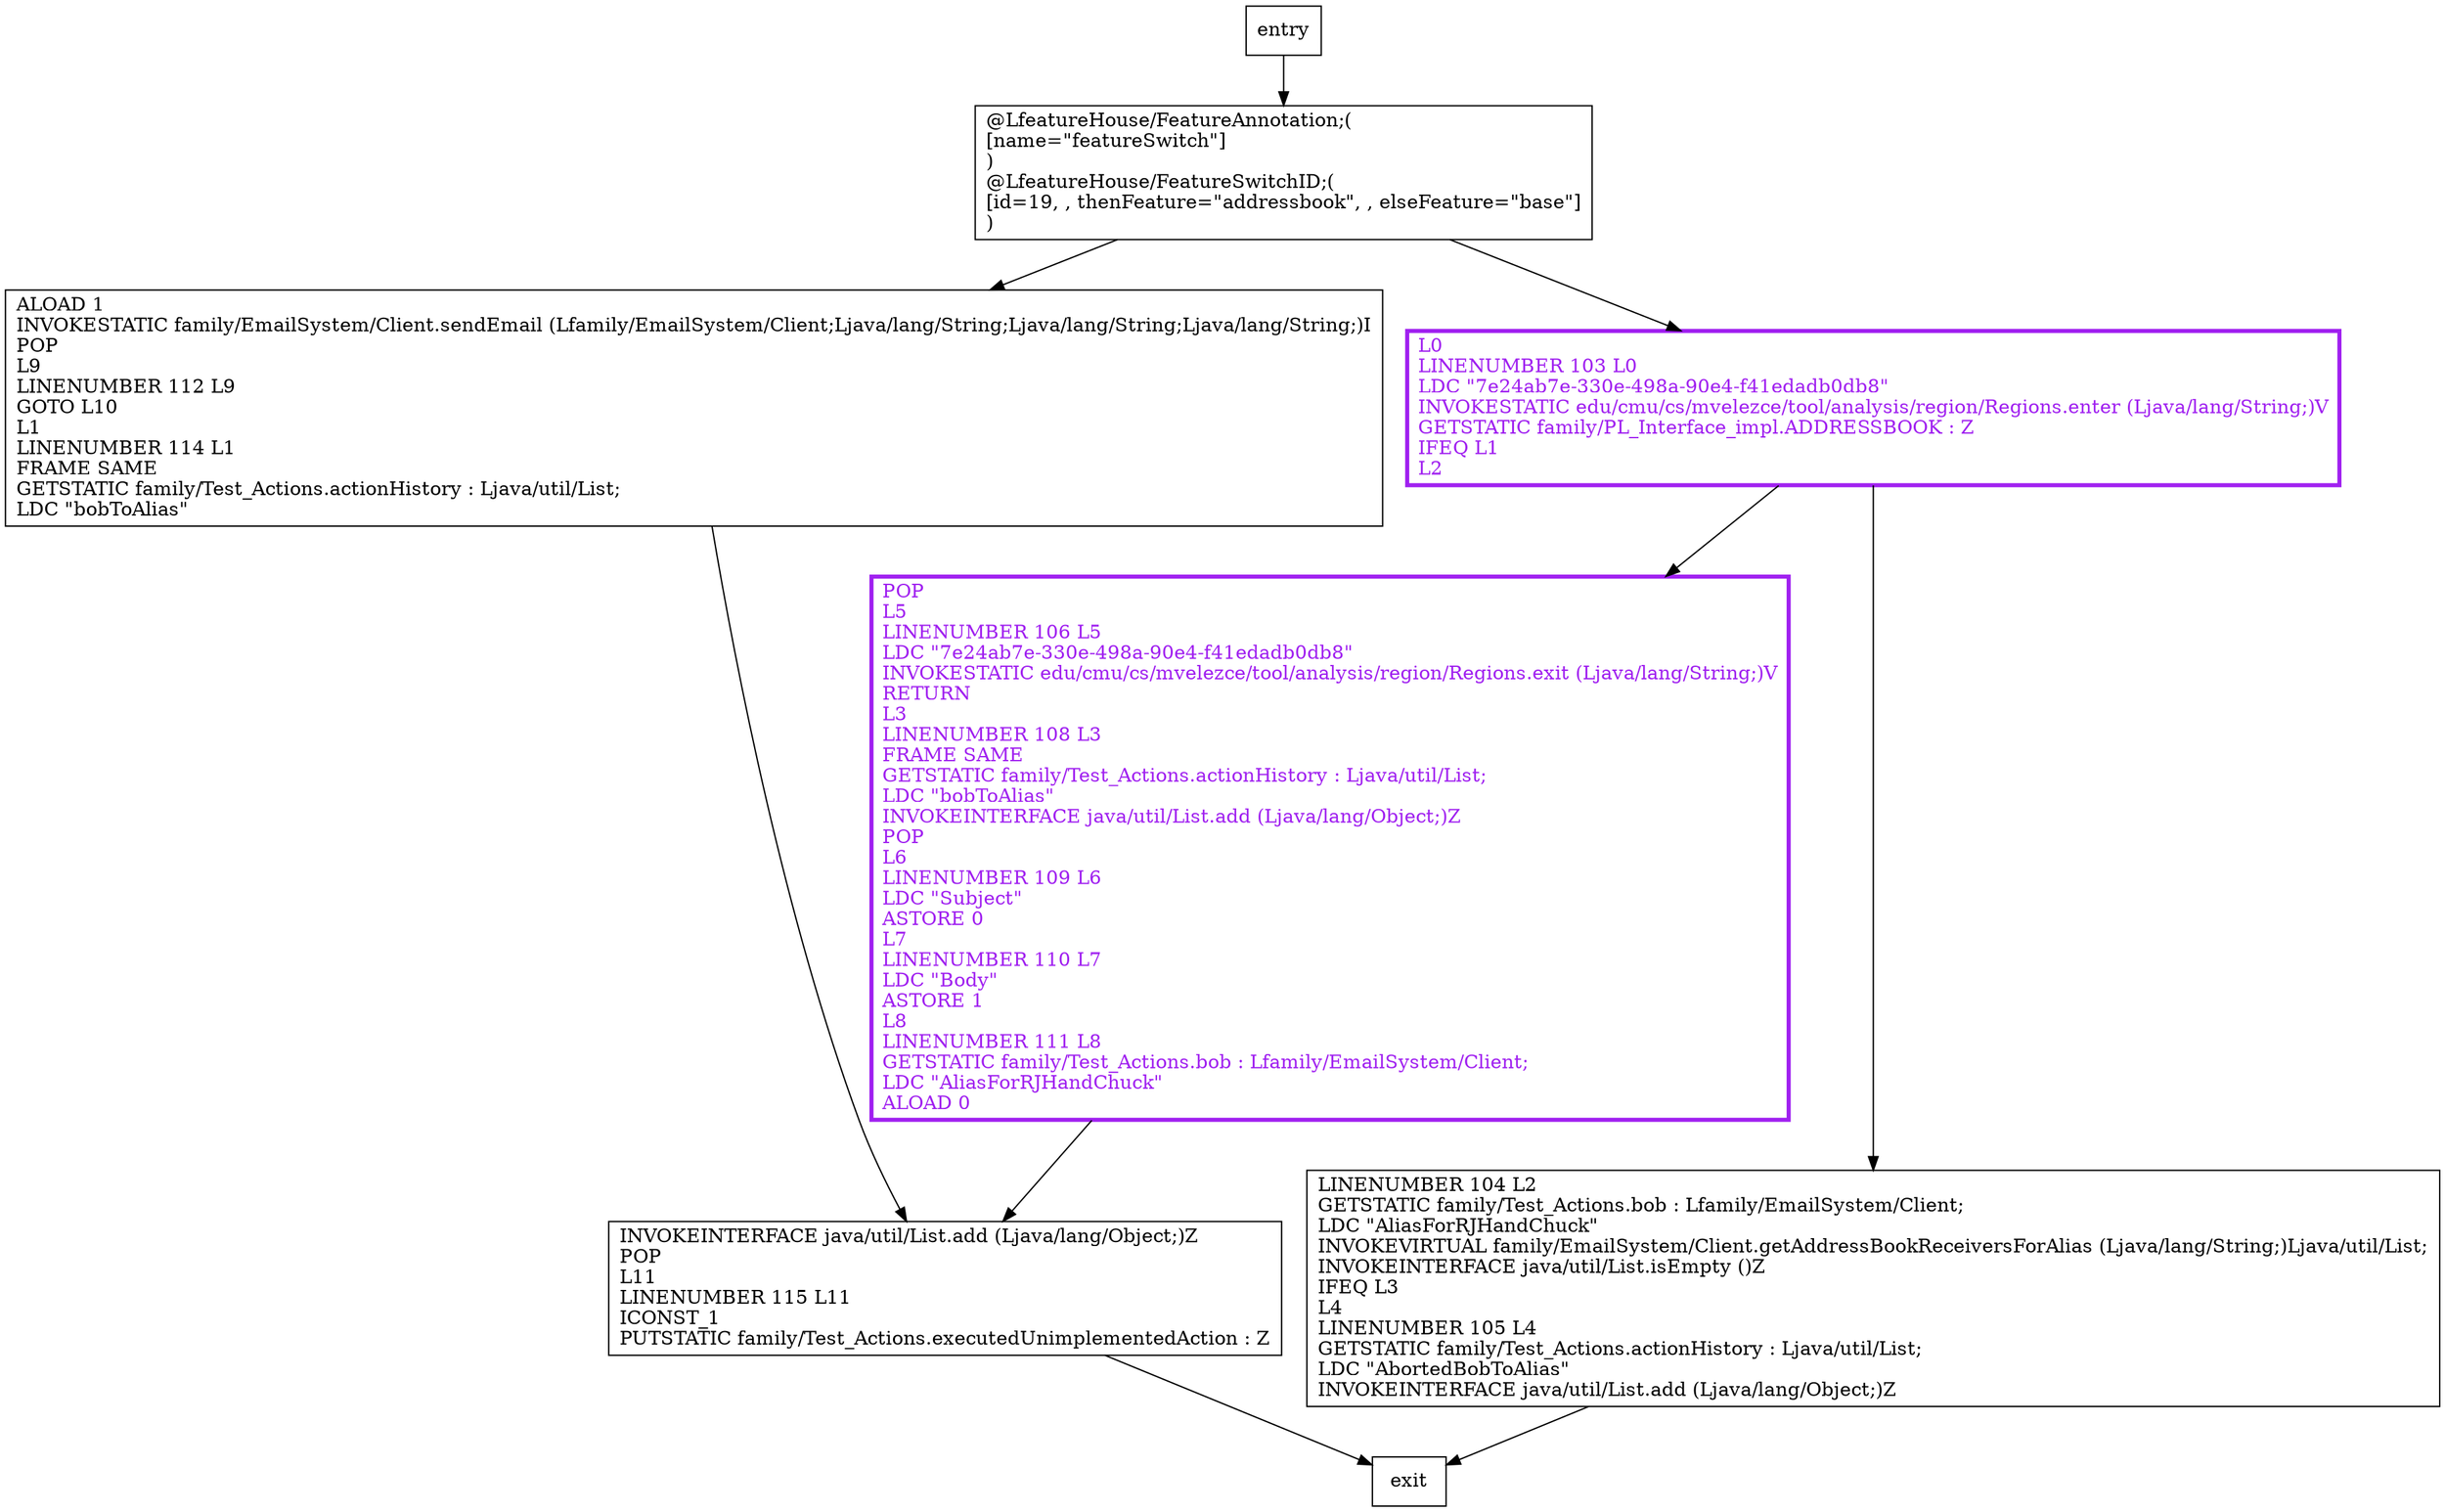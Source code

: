 digraph bobToAlias {
node [shape=record];
1559037239 [label="@LfeatureHouse/FeatureAnnotation;(\l[name=\"featureSwitch\"]\l)\l@LfeatureHouse/FeatureSwitchID;(\l[id=19, , thenFeature=\"addressbook\", , elseFeature=\"base\"]\l)\l"];
1860296143 [label="ALOAD 1\lINVOKESTATIC family/EmailSystem/Client.sendEmail (Lfamily/EmailSystem/Client;Ljava/lang/String;Ljava/lang/String;Ljava/lang/String;)I\lPOP\lL9\lLINENUMBER 112 L9\lGOTO L10\lL1\lLINENUMBER 114 L1\lFRAME SAME\lGETSTATIC family/Test_Actions.actionHistory : Ljava/util/List;\lLDC \"bobToAlias\"\l"];
1801653579 [label="L0\lLINENUMBER 103 L0\lLDC \"7e24ab7e-330e-498a-90e4-f41edadb0db8\"\lINVOKESTATIC edu/cmu/cs/mvelezce/tool/analysis/region/Regions.enter (Ljava/lang/String;)V\lGETSTATIC family/PL_Interface_impl.ADDRESSBOOK : Z\lIFEQ L1\lL2\l"];
1155167327 [label="LINENUMBER 104 L2\lGETSTATIC family/Test_Actions.bob : Lfamily/EmailSystem/Client;\lLDC \"AliasForRJHandChuck\"\lINVOKEVIRTUAL family/EmailSystem/Client.getAddressBookReceiversForAlias (Ljava/lang/String;)Ljava/util/List;\lINVOKEINTERFACE java/util/List.isEmpty ()Z\lIFEQ L3\lL4\lLINENUMBER 105 L4\lGETSTATIC family/Test_Actions.actionHistory : Ljava/util/List;\lLDC \"AbortedBobToAlias\"\lINVOKEINTERFACE java/util/List.add (Ljava/lang/Object;)Z\l"];
607504046 [label="INVOKEINTERFACE java/util/List.add (Ljava/lang/Object;)Z\lPOP\lL11\lLINENUMBER 115 L11\lICONST_1\lPUTSTATIC family/Test_Actions.executedUnimplementedAction : Z\l"];
1890190272 [label="POP\lL5\lLINENUMBER 106 L5\lLDC \"7e24ab7e-330e-498a-90e4-f41edadb0db8\"\lINVOKESTATIC edu/cmu/cs/mvelezce/tool/analysis/region/Regions.exit (Ljava/lang/String;)V\lRETURN\lL3\lLINENUMBER 108 L3\lFRAME SAME\lGETSTATIC family/Test_Actions.actionHistory : Ljava/util/List;\lLDC \"bobToAlias\"\lINVOKEINTERFACE java/util/List.add (Ljava/lang/Object;)Z\lPOP\lL6\lLINENUMBER 109 L6\lLDC \"Subject\"\lASTORE 0\lL7\lLINENUMBER 110 L7\lLDC \"Body\"\lASTORE 1\lL8\lLINENUMBER 111 L8\lGETSTATIC family/Test_Actions.bob : Lfamily/EmailSystem/Client;\lLDC \"AliasForRJHandChuck\"\lALOAD 0\l"];
entry;
exit;
1559037239 -> 1860296143;
1559037239 -> 1801653579;
entry -> 1559037239;
1860296143 -> 607504046;
1801653579 -> 1155167327;
1801653579 -> 1890190272;
1155167327 -> exit;
607504046 -> exit;
1890190272 -> 607504046;
1801653579[fontcolor="purple", penwidth=3, color="purple"];
1890190272[fontcolor="purple", penwidth=3, color="purple"];
}
